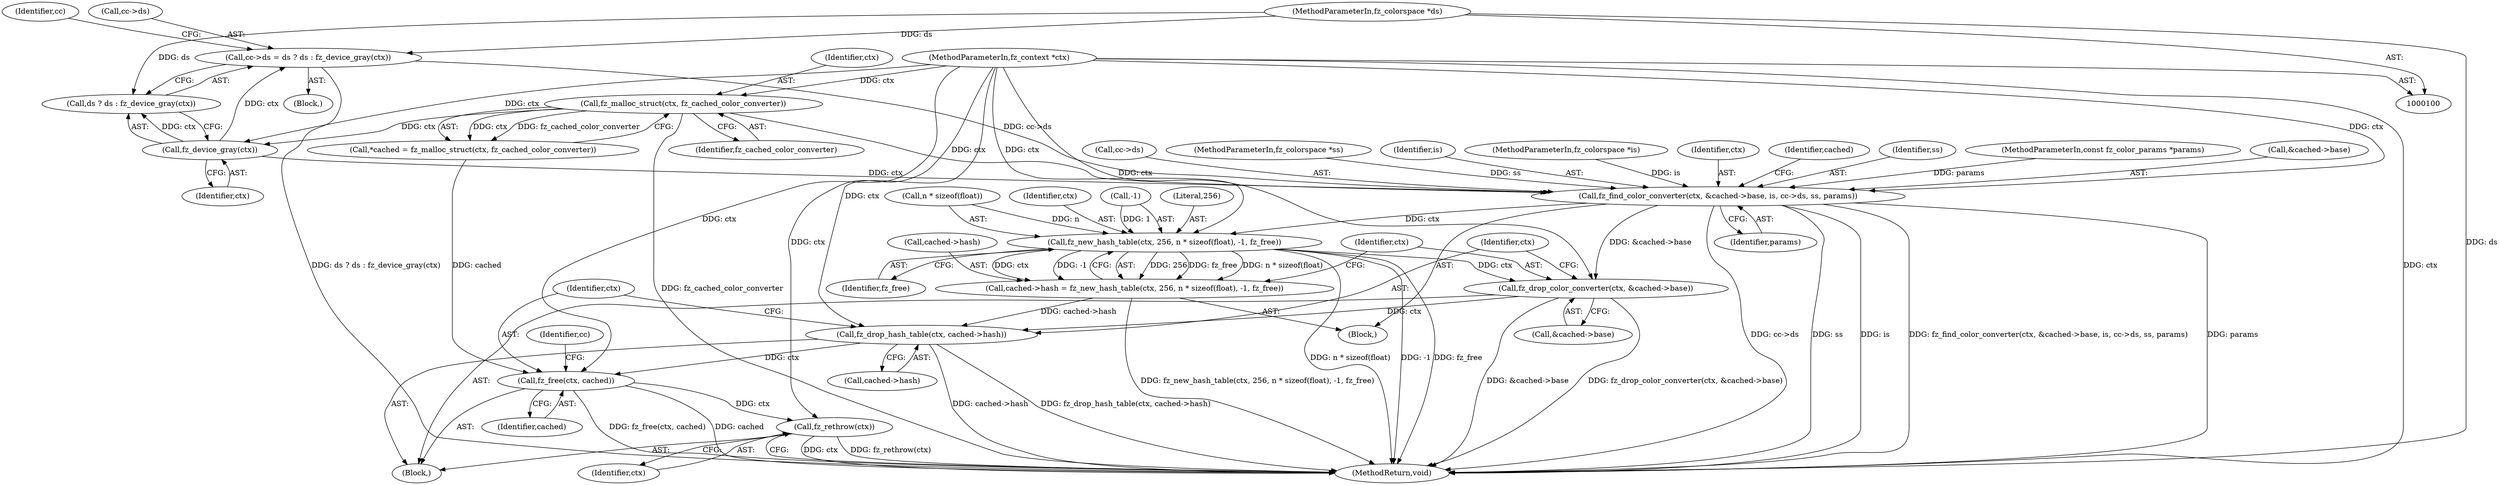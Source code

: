digraph "0_ghostscript_83d4dae44c71816c084a635550acc1a51529b881@pointer" {
"1000130" [label="(Call,cc->ds = ds ? ds : fz_device_gray(ctx))"];
"1000104" [label="(MethodParameterIn,fz_colorspace *ds)"];
"1000137" [label="(Call,fz_device_gray(ctx))"];
"1000117" [label="(Call,fz_malloc_struct(ctx, fz_cached_color_converter))"];
"1000101" [label="(MethodParameterIn,fz_context *ctx)"];
"1000150" [label="(Call,fz_find_color_converter(ctx, &cached->base, is, cc->ds, ss, params))"];
"1000166" [label="(Call,fz_new_hash_table(ctx, 256, n * sizeof(float), -1, fz_free))"];
"1000162" [label="(Call,cached->hash = fz_new_hash_table(ctx, 256, n * sizeof(float), -1, fz_free))"];
"1000183" [label="(Call,fz_drop_hash_table(ctx, cached->hash))"];
"1000188" [label="(Call,fz_free(ctx, cached))"];
"1000196" [label="(Call,fz_rethrow(ctx))"];
"1000177" [label="(Call,fz_drop_color_converter(ctx, &cached->base))"];
"1000157" [label="(Call,cc->ds)"];
"1000175" [label="(Identifier,fz_free)"];
"1000101" [label="(MethodParameterIn,fz_context *ctx)"];
"1000141" [label="(Identifier,cc)"];
"1000162" [label="(Call,cached->hash = fz_new_hash_table(ctx, 256, n * sizeof(float), -1, fz_free))"];
"1000117" [label="(Call,fz_malloc_struct(ctx, fz_cached_color_converter))"];
"1000138" [label="(Identifier,ctx)"];
"1000119" [label="(Identifier,fz_cached_color_converter)"];
"1000105" [label="(MethodParameterIn,fz_colorspace *ss)"];
"1000183" [label="(Call,fz_drop_hash_table(ctx, cached->hash))"];
"1000156" [label="(Identifier,is)"];
"1000103" [label="(MethodParameterIn,fz_colorspace *is)"];
"1000115" [label="(Call,*cached = fz_malloc_struct(ctx, fz_cached_color_converter))"];
"1000168" [label="(Literal,256)"];
"1000163" [label="(Call,cached->hash)"];
"1000118" [label="(Identifier,ctx)"];
"1000173" [label="(Call,-1)"];
"1000161" [label="(Identifier,params)"];
"1000176" [label="(Block,)"];
"1000177" [label="(Call,fz_drop_color_converter(ctx, &cached->base))"];
"1000150" [label="(Call,fz_find_color_converter(ctx, &cached->base, is, cc->ds, ss, params))"];
"1000151" [label="(Identifier,ctx)"];
"1000164" [label="(Identifier,cached)"];
"1000160" [label="(Identifier,ss)"];
"1000169" [label="(Call,n * sizeof(float))"];
"1000106" [label="(MethodParameterIn,const fz_color_params *params)"];
"1000185" [label="(Call,cached->hash)"];
"1000131" [label="(Call,cc->ds)"];
"1000198" [label="(MethodReturn,void)"];
"1000107" [label="(Block,)"];
"1000134" [label="(Call,ds ? ds : fz_device_gray(ctx))"];
"1000197" [label="(Identifier,ctx)"];
"1000149" [label="(Block,)"];
"1000184" [label="(Identifier,ctx)"];
"1000104" [label="(MethodParameterIn,fz_colorspace *ds)"];
"1000193" [label="(Identifier,cc)"];
"1000189" [label="(Identifier,ctx)"];
"1000152" [label="(Call,&cached->base)"];
"1000196" [label="(Call,fz_rethrow(ctx))"];
"1000178" [label="(Identifier,ctx)"];
"1000167" [label="(Identifier,ctx)"];
"1000137" [label="(Call,fz_device_gray(ctx))"];
"1000188" [label="(Call,fz_free(ctx, cached))"];
"1000130" [label="(Call,cc->ds = ds ? ds : fz_device_gray(ctx))"];
"1000166" [label="(Call,fz_new_hash_table(ctx, 256, n * sizeof(float), -1, fz_free))"];
"1000179" [label="(Call,&cached->base)"];
"1000190" [label="(Identifier,cached)"];
"1000130" -> "1000107"  [label="AST: "];
"1000130" -> "1000134"  [label="CFG: "];
"1000131" -> "1000130"  [label="AST: "];
"1000134" -> "1000130"  [label="AST: "];
"1000141" -> "1000130"  [label="CFG: "];
"1000130" -> "1000198"  [label="DDG: ds ? ds : fz_device_gray(ctx)"];
"1000104" -> "1000130"  [label="DDG: ds"];
"1000137" -> "1000130"  [label="DDG: ctx"];
"1000130" -> "1000150"  [label="DDG: cc->ds"];
"1000104" -> "1000100"  [label="AST: "];
"1000104" -> "1000198"  [label="DDG: ds"];
"1000104" -> "1000134"  [label="DDG: ds"];
"1000137" -> "1000134"  [label="AST: "];
"1000137" -> "1000138"  [label="CFG: "];
"1000138" -> "1000137"  [label="AST: "];
"1000134" -> "1000137"  [label="CFG: "];
"1000137" -> "1000134"  [label="DDG: ctx"];
"1000117" -> "1000137"  [label="DDG: ctx"];
"1000101" -> "1000137"  [label="DDG: ctx"];
"1000137" -> "1000150"  [label="DDG: ctx"];
"1000117" -> "1000115"  [label="AST: "];
"1000117" -> "1000119"  [label="CFG: "];
"1000118" -> "1000117"  [label="AST: "];
"1000119" -> "1000117"  [label="AST: "];
"1000115" -> "1000117"  [label="CFG: "];
"1000117" -> "1000198"  [label="DDG: fz_cached_color_converter"];
"1000117" -> "1000115"  [label="DDG: ctx"];
"1000117" -> "1000115"  [label="DDG: fz_cached_color_converter"];
"1000101" -> "1000117"  [label="DDG: ctx"];
"1000117" -> "1000150"  [label="DDG: ctx"];
"1000101" -> "1000100"  [label="AST: "];
"1000101" -> "1000198"  [label="DDG: ctx"];
"1000101" -> "1000150"  [label="DDG: ctx"];
"1000101" -> "1000166"  [label="DDG: ctx"];
"1000101" -> "1000177"  [label="DDG: ctx"];
"1000101" -> "1000183"  [label="DDG: ctx"];
"1000101" -> "1000188"  [label="DDG: ctx"];
"1000101" -> "1000196"  [label="DDG: ctx"];
"1000150" -> "1000149"  [label="AST: "];
"1000150" -> "1000161"  [label="CFG: "];
"1000151" -> "1000150"  [label="AST: "];
"1000152" -> "1000150"  [label="AST: "];
"1000156" -> "1000150"  [label="AST: "];
"1000157" -> "1000150"  [label="AST: "];
"1000160" -> "1000150"  [label="AST: "];
"1000161" -> "1000150"  [label="AST: "];
"1000164" -> "1000150"  [label="CFG: "];
"1000150" -> "1000198"  [label="DDG: cc->ds"];
"1000150" -> "1000198"  [label="DDG: ss"];
"1000150" -> "1000198"  [label="DDG: is"];
"1000150" -> "1000198"  [label="DDG: fz_find_color_converter(ctx, &cached->base, is, cc->ds, ss, params)"];
"1000150" -> "1000198"  [label="DDG: params"];
"1000103" -> "1000150"  [label="DDG: is"];
"1000105" -> "1000150"  [label="DDG: ss"];
"1000106" -> "1000150"  [label="DDG: params"];
"1000150" -> "1000166"  [label="DDG: ctx"];
"1000150" -> "1000177"  [label="DDG: &cached->base"];
"1000166" -> "1000162"  [label="AST: "];
"1000166" -> "1000175"  [label="CFG: "];
"1000167" -> "1000166"  [label="AST: "];
"1000168" -> "1000166"  [label="AST: "];
"1000169" -> "1000166"  [label="AST: "];
"1000173" -> "1000166"  [label="AST: "];
"1000175" -> "1000166"  [label="AST: "];
"1000162" -> "1000166"  [label="CFG: "];
"1000166" -> "1000198"  [label="DDG: n * sizeof(float)"];
"1000166" -> "1000198"  [label="DDG: -1"];
"1000166" -> "1000198"  [label="DDG: fz_free"];
"1000166" -> "1000162"  [label="DDG: 256"];
"1000166" -> "1000162"  [label="DDG: fz_free"];
"1000166" -> "1000162"  [label="DDG: n * sizeof(float)"];
"1000166" -> "1000162"  [label="DDG: ctx"];
"1000166" -> "1000162"  [label="DDG: -1"];
"1000169" -> "1000166"  [label="DDG: n"];
"1000173" -> "1000166"  [label="DDG: 1"];
"1000166" -> "1000177"  [label="DDG: ctx"];
"1000162" -> "1000149"  [label="AST: "];
"1000163" -> "1000162"  [label="AST: "];
"1000178" -> "1000162"  [label="CFG: "];
"1000162" -> "1000198"  [label="DDG: fz_new_hash_table(ctx, 256, n * sizeof(float), -1, fz_free)"];
"1000162" -> "1000183"  [label="DDG: cached->hash"];
"1000183" -> "1000176"  [label="AST: "];
"1000183" -> "1000185"  [label="CFG: "];
"1000184" -> "1000183"  [label="AST: "];
"1000185" -> "1000183"  [label="AST: "];
"1000189" -> "1000183"  [label="CFG: "];
"1000183" -> "1000198"  [label="DDG: cached->hash"];
"1000183" -> "1000198"  [label="DDG: fz_drop_hash_table(ctx, cached->hash)"];
"1000177" -> "1000183"  [label="DDG: ctx"];
"1000183" -> "1000188"  [label="DDG: ctx"];
"1000188" -> "1000176"  [label="AST: "];
"1000188" -> "1000190"  [label="CFG: "];
"1000189" -> "1000188"  [label="AST: "];
"1000190" -> "1000188"  [label="AST: "];
"1000193" -> "1000188"  [label="CFG: "];
"1000188" -> "1000198"  [label="DDG: fz_free(ctx, cached)"];
"1000188" -> "1000198"  [label="DDG: cached"];
"1000115" -> "1000188"  [label="DDG: cached"];
"1000188" -> "1000196"  [label="DDG: ctx"];
"1000196" -> "1000176"  [label="AST: "];
"1000196" -> "1000197"  [label="CFG: "];
"1000197" -> "1000196"  [label="AST: "];
"1000198" -> "1000196"  [label="CFG: "];
"1000196" -> "1000198"  [label="DDG: ctx"];
"1000196" -> "1000198"  [label="DDG: fz_rethrow(ctx)"];
"1000177" -> "1000176"  [label="AST: "];
"1000177" -> "1000179"  [label="CFG: "];
"1000178" -> "1000177"  [label="AST: "];
"1000179" -> "1000177"  [label="AST: "];
"1000184" -> "1000177"  [label="CFG: "];
"1000177" -> "1000198"  [label="DDG: &cached->base"];
"1000177" -> "1000198"  [label="DDG: fz_drop_color_converter(ctx, &cached->base)"];
}
